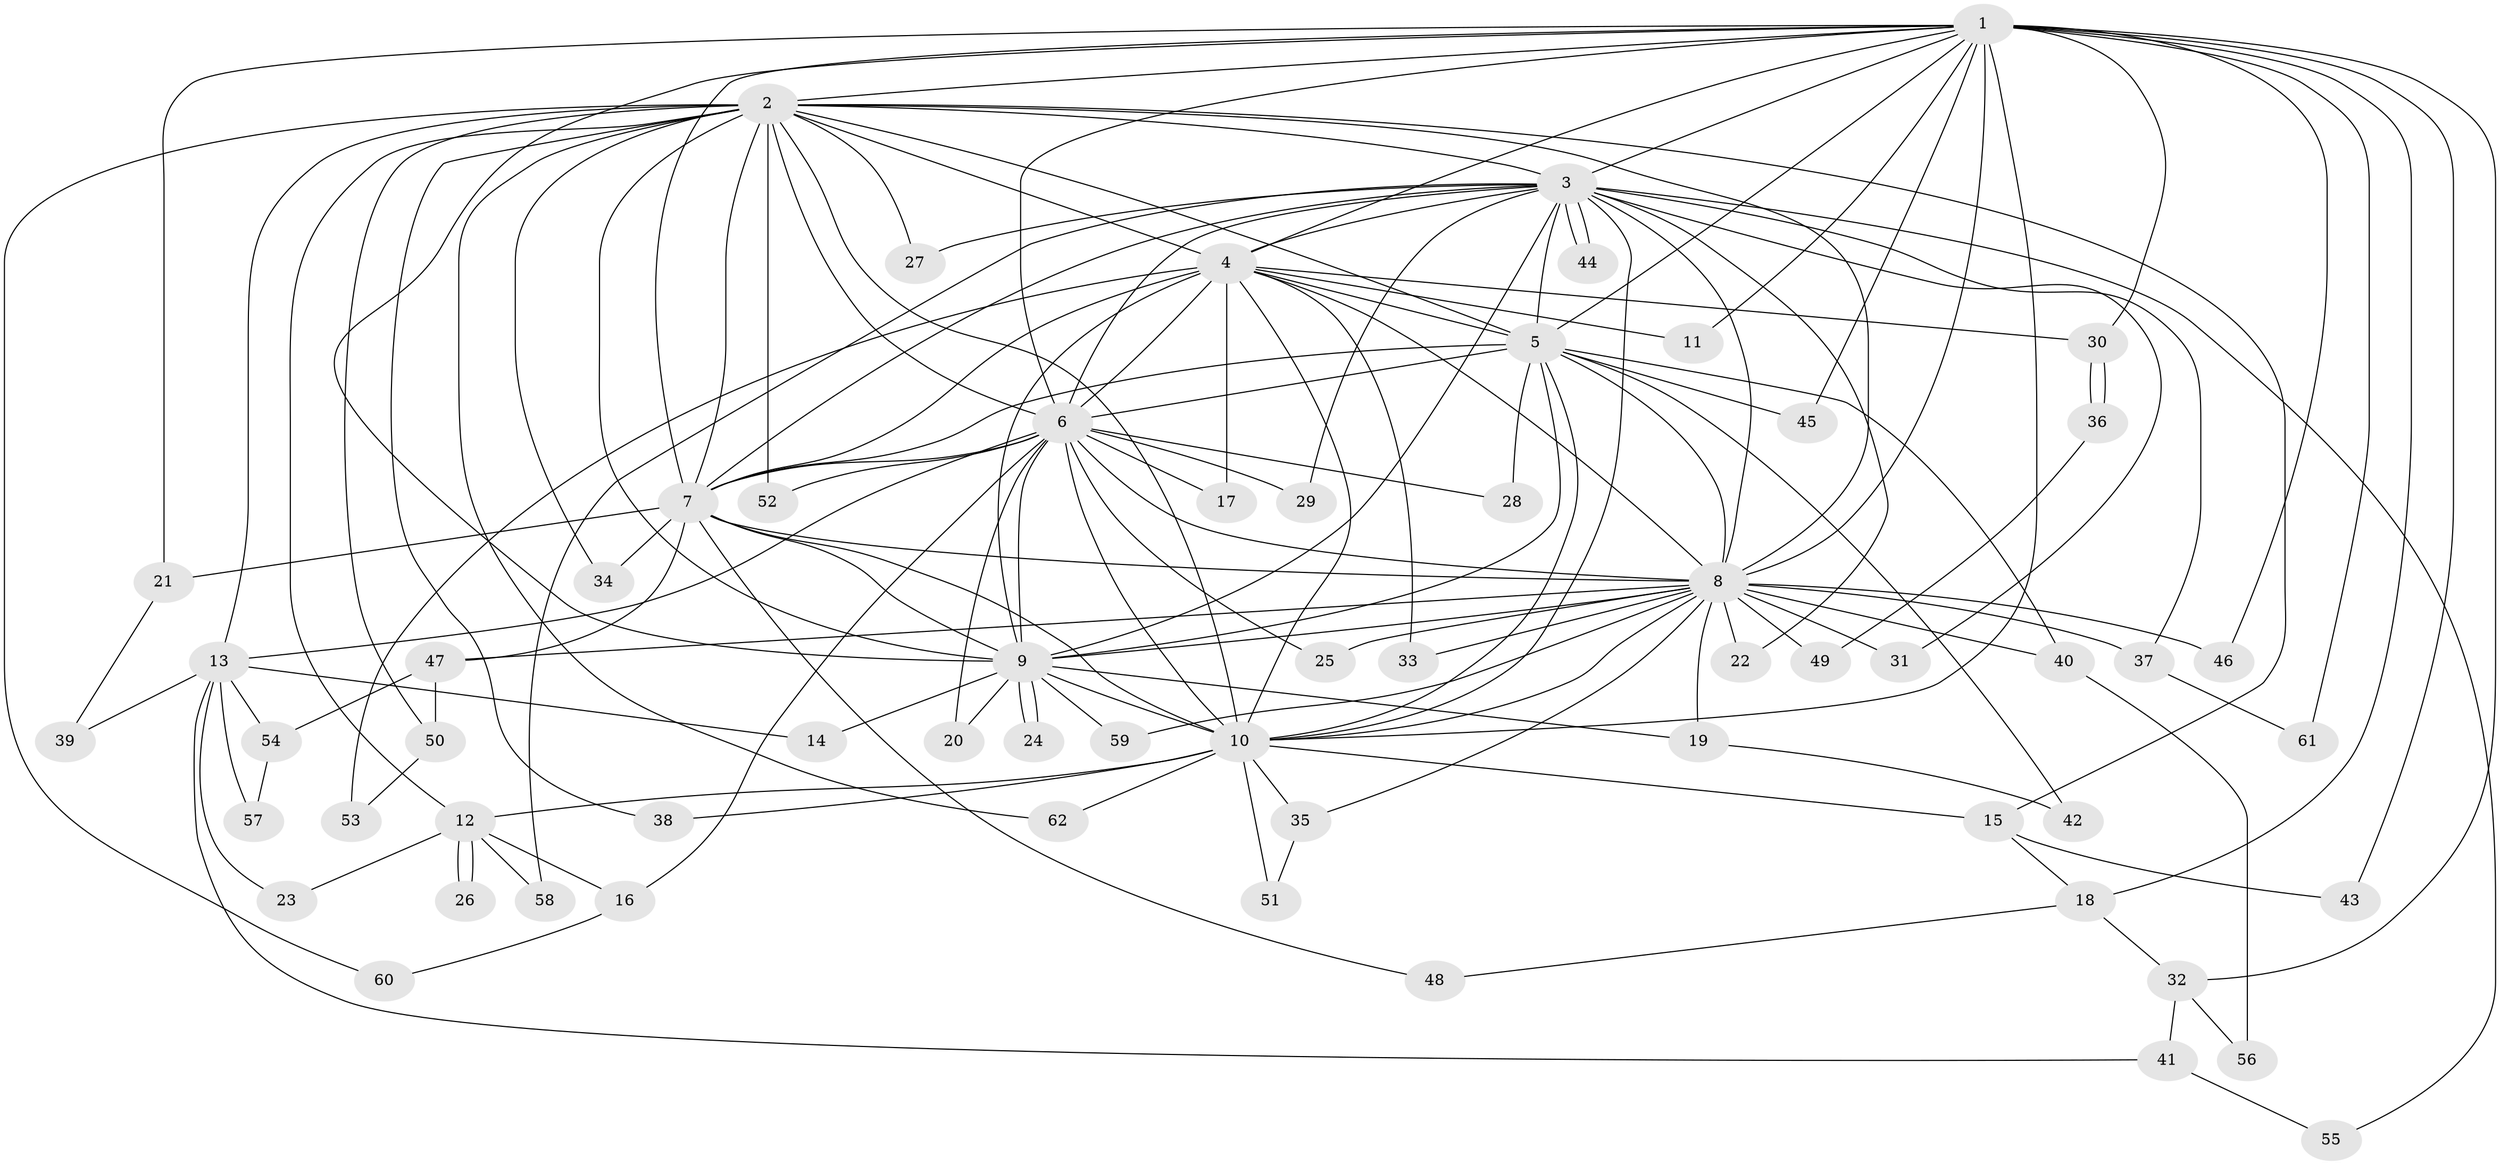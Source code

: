 // coarse degree distribution, {20: 0.021739130434782608, 15: 0.021739130434782608, 19: 0.021739130434782608, 10: 0.021739130434782608, 9: 0.021739130434782608, 11: 0.021739130434782608, 23: 0.021739130434782608, 2: 0.5, 5: 0.043478260869565216, 8: 0.021739130434782608, 4: 0.08695652173913043, 3: 0.17391304347826086, 1: 0.021739130434782608}
// Generated by graph-tools (version 1.1) at 2025/23/03/03/25 07:23:37]
// undirected, 62 vertices, 149 edges
graph export_dot {
graph [start="1"]
  node [color=gray90,style=filled];
  1;
  2;
  3;
  4;
  5;
  6;
  7;
  8;
  9;
  10;
  11;
  12;
  13;
  14;
  15;
  16;
  17;
  18;
  19;
  20;
  21;
  22;
  23;
  24;
  25;
  26;
  27;
  28;
  29;
  30;
  31;
  32;
  33;
  34;
  35;
  36;
  37;
  38;
  39;
  40;
  41;
  42;
  43;
  44;
  45;
  46;
  47;
  48;
  49;
  50;
  51;
  52;
  53;
  54;
  55;
  56;
  57;
  58;
  59;
  60;
  61;
  62;
  1 -- 2;
  1 -- 3;
  1 -- 4;
  1 -- 5;
  1 -- 6;
  1 -- 7;
  1 -- 8;
  1 -- 9;
  1 -- 10;
  1 -- 11;
  1 -- 18;
  1 -- 21;
  1 -- 30;
  1 -- 32;
  1 -- 43;
  1 -- 45;
  1 -- 46;
  1 -- 61;
  2 -- 3;
  2 -- 4;
  2 -- 5;
  2 -- 6;
  2 -- 7;
  2 -- 8;
  2 -- 9;
  2 -- 10;
  2 -- 12;
  2 -- 13;
  2 -- 15;
  2 -- 27;
  2 -- 34;
  2 -- 38;
  2 -- 50;
  2 -- 52;
  2 -- 60;
  2 -- 62;
  3 -- 4;
  3 -- 5;
  3 -- 6;
  3 -- 7;
  3 -- 8;
  3 -- 9;
  3 -- 10;
  3 -- 22;
  3 -- 27;
  3 -- 29;
  3 -- 31;
  3 -- 37;
  3 -- 44;
  3 -- 44;
  3 -- 55;
  3 -- 58;
  4 -- 5;
  4 -- 6;
  4 -- 7;
  4 -- 8;
  4 -- 9;
  4 -- 10;
  4 -- 11;
  4 -- 17;
  4 -- 30;
  4 -- 33;
  4 -- 53;
  5 -- 6;
  5 -- 7;
  5 -- 8;
  5 -- 9;
  5 -- 10;
  5 -- 28;
  5 -- 40;
  5 -- 42;
  5 -- 45;
  6 -- 7;
  6 -- 8;
  6 -- 9;
  6 -- 10;
  6 -- 13;
  6 -- 16;
  6 -- 17;
  6 -- 20;
  6 -- 25;
  6 -- 28;
  6 -- 29;
  6 -- 52;
  7 -- 8;
  7 -- 9;
  7 -- 10;
  7 -- 21;
  7 -- 34;
  7 -- 47;
  7 -- 48;
  8 -- 9;
  8 -- 10;
  8 -- 19;
  8 -- 22;
  8 -- 25;
  8 -- 31;
  8 -- 33;
  8 -- 35;
  8 -- 37;
  8 -- 40;
  8 -- 46;
  8 -- 47;
  8 -- 49;
  8 -- 59;
  9 -- 10;
  9 -- 14;
  9 -- 19;
  9 -- 20;
  9 -- 24;
  9 -- 24;
  9 -- 59;
  10 -- 12;
  10 -- 15;
  10 -- 35;
  10 -- 38;
  10 -- 51;
  10 -- 62;
  12 -- 16;
  12 -- 23;
  12 -- 26;
  12 -- 26;
  12 -- 58;
  13 -- 14;
  13 -- 23;
  13 -- 39;
  13 -- 41;
  13 -- 54;
  13 -- 57;
  15 -- 18;
  15 -- 43;
  16 -- 60;
  18 -- 32;
  18 -- 48;
  19 -- 42;
  21 -- 39;
  30 -- 36;
  30 -- 36;
  32 -- 41;
  32 -- 56;
  35 -- 51;
  36 -- 49;
  37 -- 61;
  40 -- 56;
  41 -- 55;
  47 -- 50;
  47 -- 54;
  50 -- 53;
  54 -- 57;
}
